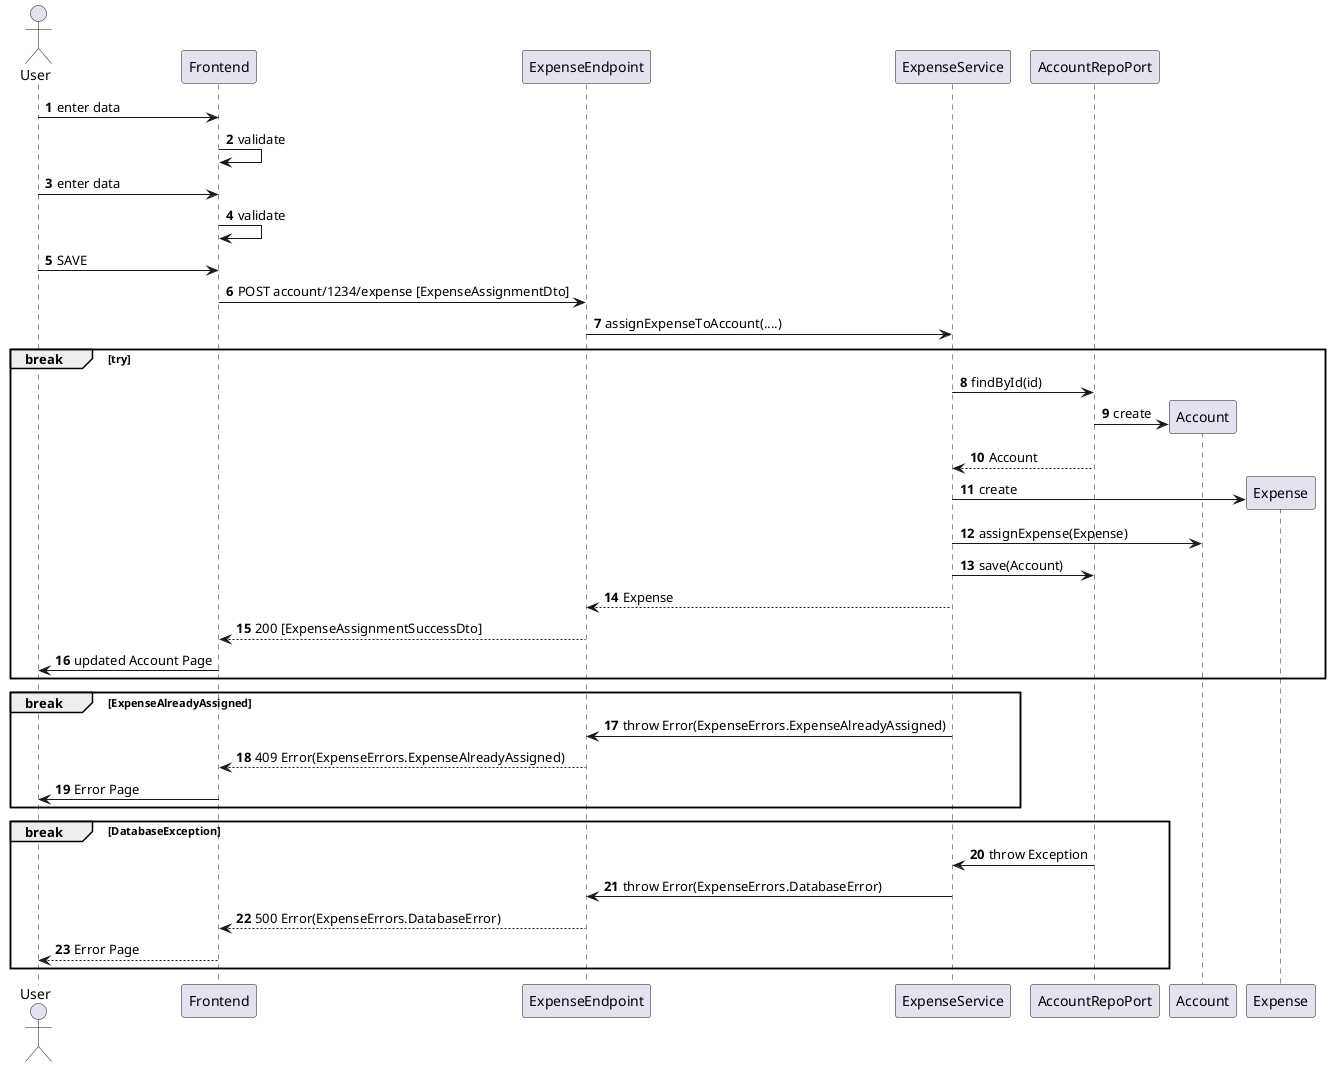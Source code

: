 @startuml
'https://plantuml.com/sequence-diagram
actor User
autonumber
User -> Frontend: enter data
Frontend -> Frontend: validate
User -> Frontend: enter data
Frontend -> Frontend: validate
User -> Frontend: SAVE
Frontend -> ExpenseEndpoint: POST account/1234/expense [ExpenseAssignmentDto]
ExpenseEndpoint -> ExpenseService: assignExpenseToAccount(....)
break try
ExpenseService -> AccountRepoPort: findById(id)
AccountRepoPort -> Account ** : create
ExpenseService <-- AccountRepoPort: Account
ExpenseService -> Expense ** : create


ExpenseService -> Account: assignExpense(Expense)
ExpenseService -> AccountRepoPort: save(Account)
ExpenseEndpoint <-- ExpenseService: Expense
Frontend <-- ExpenseEndpoint: 200 [ExpenseAssignmentSuccessDto]
User <- Frontend: updated Account Page
end break
break ExpenseAlreadyAssigned
ExpenseEndpoint <- ExpenseService: throw Error(ExpenseErrors.ExpenseAlreadyAssigned)
Frontend <-- ExpenseEndpoint: 409 Error(ExpenseErrors.ExpenseAlreadyAssigned)
User <- Frontend: Error Page
end break
break DatabaseException
ExpenseService <- AccountRepoPort: throw Exception
ExpenseEndpoint <- ExpenseService: throw Error(ExpenseErrors.DatabaseError)
Frontend <-- ExpenseEndpoint: 500 Error(ExpenseErrors.DatabaseError)
User <-- Frontend: Error Page
end break

@enduml